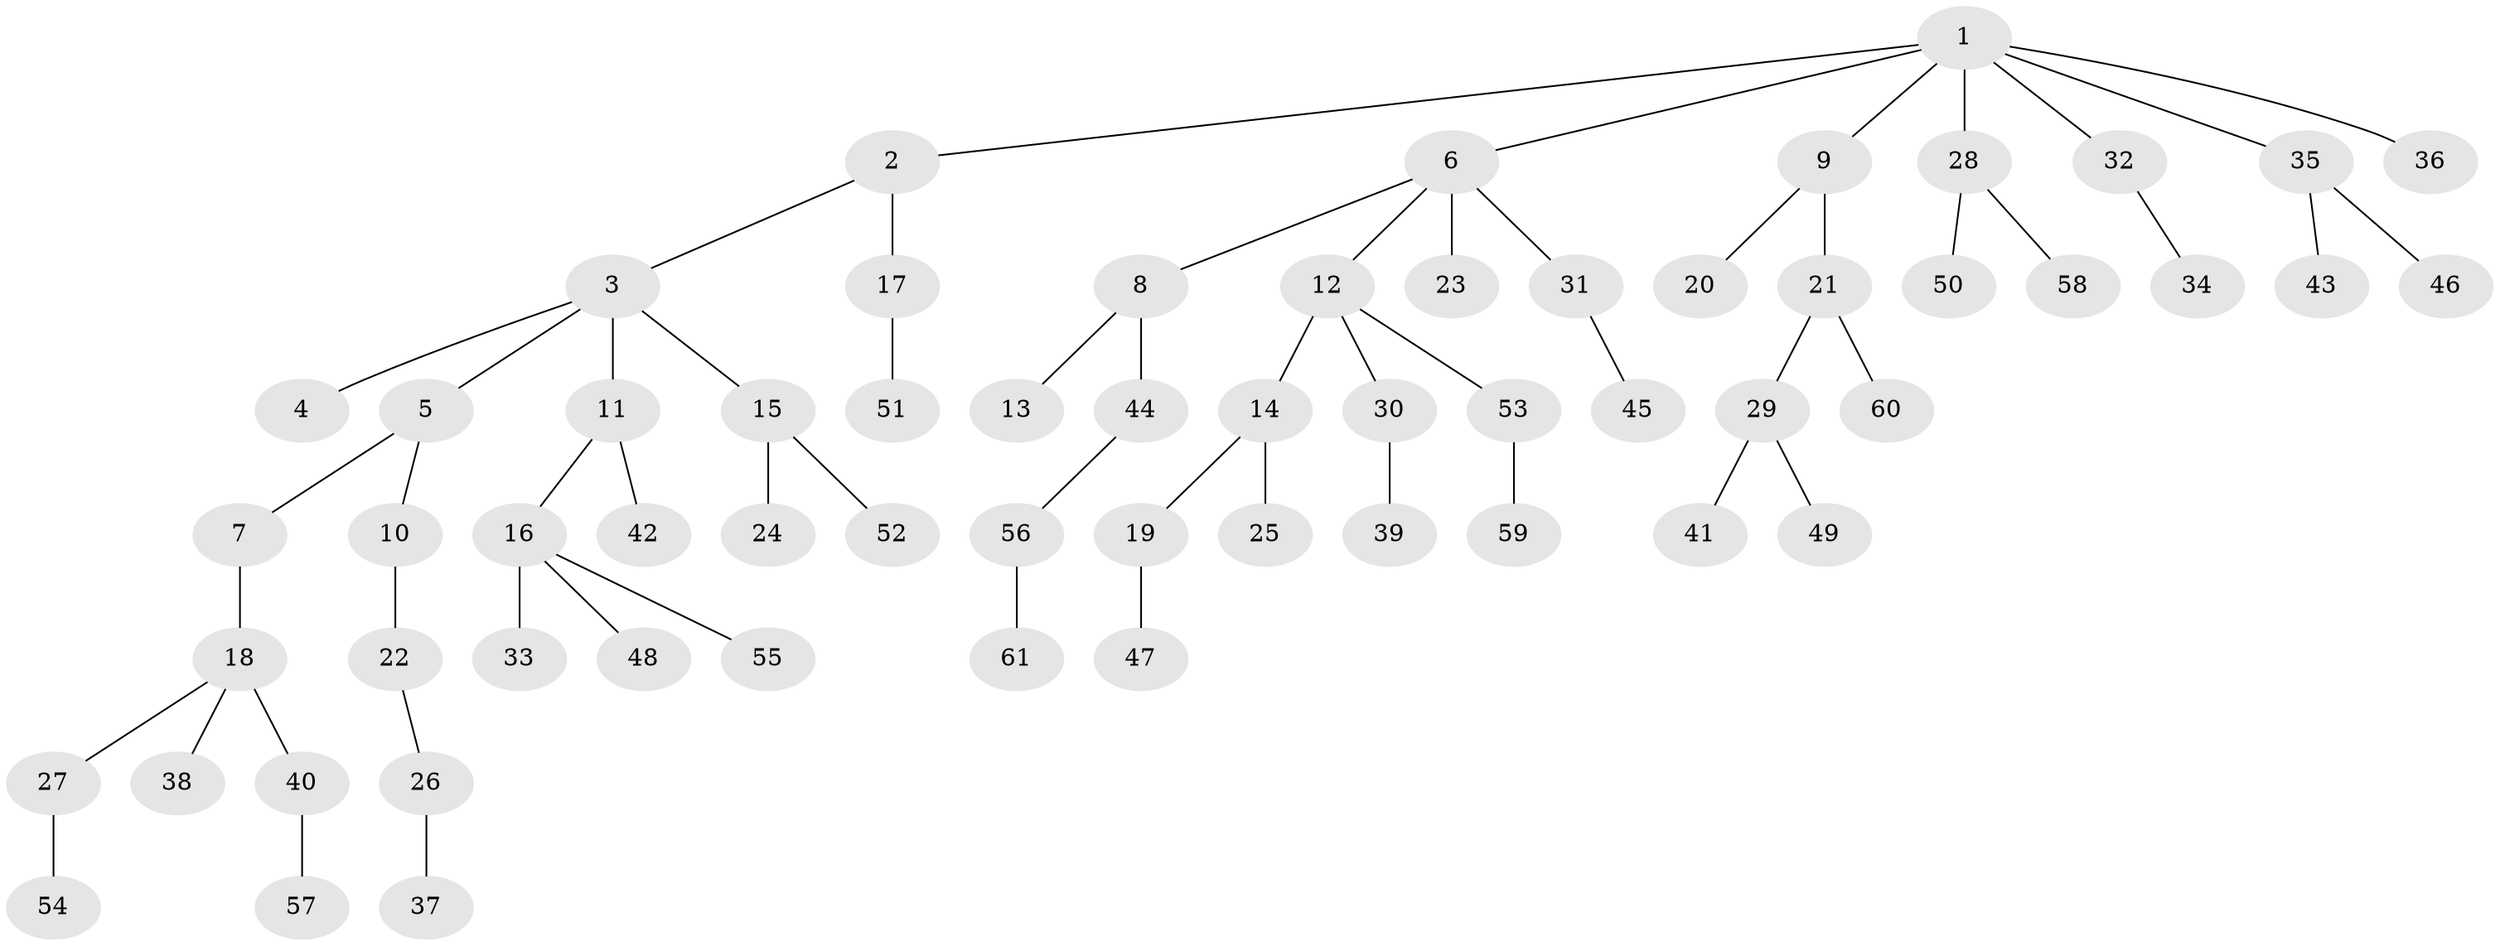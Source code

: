 // Generated by graph-tools (version 1.1) at 2025/53/03/09/25 04:53:52]
// undirected, 61 vertices, 60 edges
graph export_dot {
graph [start="1"]
  node [color=gray90,style=filled];
  1;
  2;
  3;
  4;
  5;
  6;
  7;
  8;
  9;
  10;
  11;
  12;
  13;
  14;
  15;
  16;
  17;
  18;
  19;
  20;
  21;
  22;
  23;
  24;
  25;
  26;
  27;
  28;
  29;
  30;
  31;
  32;
  33;
  34;
  35;
  36;
  37;
  38;
  39;
  40;
  41;
  42;
  43;
  44;
  45;
  46;
  47;
  48;
  49;
  50;
  51;
  52;
  53;
  54;
  55;
  56;
  57;
  58;
  59;
  60;
  61;
  1 -- 2;
  1 -- 6;
  1 -- 9;
  1 -- 28;
  1 -- 32;
  1 -- 35;
  1 -- 36;
  2 -- 3;
  2 -- 17;
  3 -- 4;
  3 -- 5;
  3 -- 11;
  3 -- 15;
  5 -- 7;
  5 -- 10;
  6 -- 8;
  6 -- 12;
  6 -- 23;
  6 -- 31;
  7 -- 18;
  8 -- 13;
  8 -- 44;
  9 -- 20;
  9 -- 21;
  10 -- 22;
  11 -- 16;
  11 -- 42;
  12 -- 14;
  12 -- 30;
  12 -- 53;
  14 -- 19;
  14 -- 25;
  15 -- 24;
  15 -- 52;
  16 -- 33;
  16 -- 48;
  16 -- 55;
  17 -- 51;
  18 -- 27;
  18 -- 38;
  18 -- 40;
  19 -- 47;
  21 -- 29;
  21 -- 60;
  22 -- 26;
  26 -- 37;
  27 -- 54;
  28 -- 50;
  28 -- 58;
  29 -- 41;
  29 -- 49;
  30 -- 39;
  31 -- 45;
  32 -- 34;
  35 -- 43;
  35 -- 46;
  40 -- 57;
  44 -- 56;
  53 -- 59;
  56 -- 61;
}
